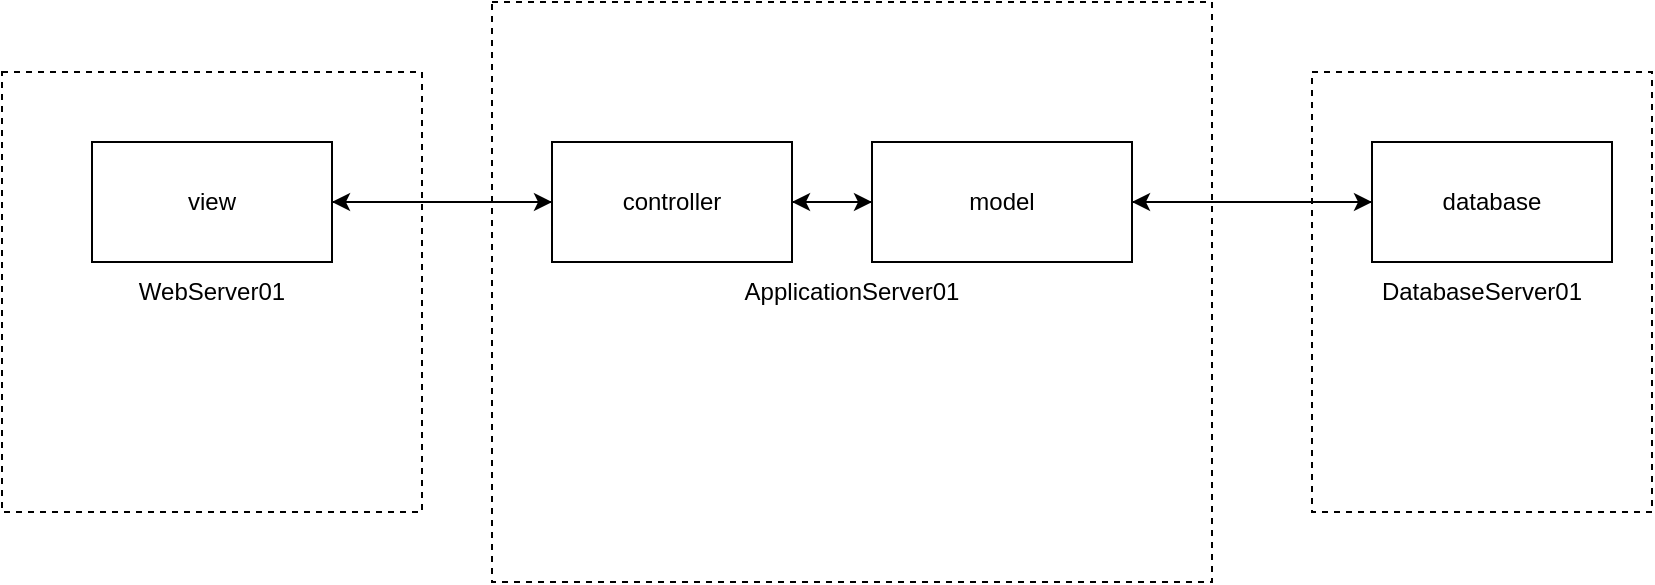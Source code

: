 <mxfile version="15.0.3" type="github">
  <diagram id="YsdfZj2j7OFNH7qHqHQd" name="Page-1">
    <mxGraphModel dx="868" dy="450" grid="1" gridSize="10" guides="1" tooltips="1" connect="1" arrows="1" fold="1" page="1" pageScale="1" pageWidth="850" pageHeight="1100" math="0" shadow="0">
      <root>
        <mxCell id="0" />
        <mxCell id="1" parent="0" />
        <mxCell id="b8-I02W2njOSqtNIUhgC-14" value="DatabaseServer01" style="rounded=0;whiteSpace=wrap;html=1;dashed=1;" vertex="1" parent="1">
          <mxGeometry x="670" y="185" width="170" height="220" as="geometry" />
        </mxCell>
        <mxCell id="b8-I02W2njOSqtNIUhgC-13" value="WebServer01" style="rounded=0;whiteSpace=wrap;html=1;dashed=1;" vertex="1" parent="1">
          <mxGeometry x="15" y="185" width="210" height="220" as="geometry" />
        </mxCell>
        <mxCell id="b8-I02W2njOSqtNIUhgC-12" value="ApplicationServer01" style="rounded=0;whiteSpace=wrap;html=1;dashed=1;" vertex="1" parent="1">
          <mxGeometry x="260" y="150" width="360" height="290" as="geometry" />
        </mxCell>
        <mxCell id="b8-I02W2njOSqtNIUhgC-6" style="edgeStyle=orthogonalEdgeStyle;rounded=0;orthogonalLoop=1;jettySize=auto;html=1;" edge="1" parent="1" source="b8-I02W2njOSqtNIUhgC-1" target="b8-I02W2njOSqtNIUhgC-2">
          <mxGeometry relative="1" as="geometry" />
        </mxCell>
        <mxCell id="b8-I02W2njOSqtNIUhgC-1" value="view" style="rounded=0;whiteSpace=wrap;html=1;" vertex="1" parent="1">
          <mxGeometry x="60" y="220" width="120" height="60" as="geometry" />
        </mxCell>
        <mxCell id="b8-I02W2njOSqtNIUhgC-5" style="edgeStyle=orthogonalEdgeStyle;rounded=0;orthogonalLoop=1;jettySize=auto;html=1;" edge="1" parent="1" source="b8-I02W2njOSqtNIUhgC-2" target="b8-I02W2njOSqtNIUhgC-3">
          <mxGeometry relative="1" as="geometry" />
        </mxCell>
        <mxCell id="b8-I02W2njOSqtNIUhgC-8" style="edgeStyle=orthogonalEdgeStyle;rounded=0;orthogonalLoop=1;jettySize=auto;html=1;" edge="1" parent="1" source="b8-I02W2njOSqtNIUhgC-2" target="b8-I02W2njOSqtNIUhgC-1">
          <mxGeometry relative="1" as="geometry" />
        </mxCell>
        <mxCell id="b8-I02W2njOSqtNIUhgC-2" value="controller" style="rounded=0;whiteSpace=wrap;html=1;" vertex="1" parent="1">
          <mxGeometry x="290" y="220" width="120" height="60" as="geometry" />
        </mxCell>
        <mxCell id="b8-I02W2njOSqtNIUhgC-7" style="edgeStyle=orthogonalEdgeStyle;rounded=0;orthogonalLoop=1;jettySize=auto;html=1;" edge="1" parent="1" source="b8-I02W2njOSqtNIUhgC-3" target="b8-I02W2njOSqtNIUhgC-4">
          <mxGeometry relative="1" as="geometry" />
        </mxCell>
        <mxCell id="b8-I02W2njOSqtNIUhgC-9" style="edgeStyle=orthogonalEdgeStyle;rounded=0;orthogonalLoop=1;jettySize=auto;html=1;" edge="1" parent="1" source="b8-I02W2njOSqtNIUhgC-3" target="b8-I02W2njOSqtNIUhgC-2">
          <mxGeometry relative="1" as="geometry" />
        </mxCell>
        <mxCell id="b8-I02W2njOSqtNIUhgC-3" value="model" style="rounded=0;whiteSpace=wrap;html=1;" vertex="1" parent="1">
          <mxGeometry x="450" y="220" width="130" height="60" as="geometry" />
        </mxCell>
        <mxCell id="b8-I02W2njOSqtNIUhgC-10" style="edgeStyle=orthogonalEdgeStyle;rounded=0;orthogonalLoop=1;jettySize=auto;html=1;" edge="1" parent="1" source="b8-I02W2njOSqtNIUhgC-4" target="b8-I02W2njOSqtNIUhgC-3">
          <mxGeometry relative="1" as="geometry" />
        </mxCell>
        <mxCell id="b8-I02W2njOSqtNIUhgC-4" value="database" style="rounded=0;whiteSpace=wrap;html=1;" vertex="1" parent="1">
          <mxGeometry x="700" y="220" width="120" height="60" as="geometry" />
        </mxCell>
      </root>
    </mxGraphModel>
  </diagram>
</mxfile>
